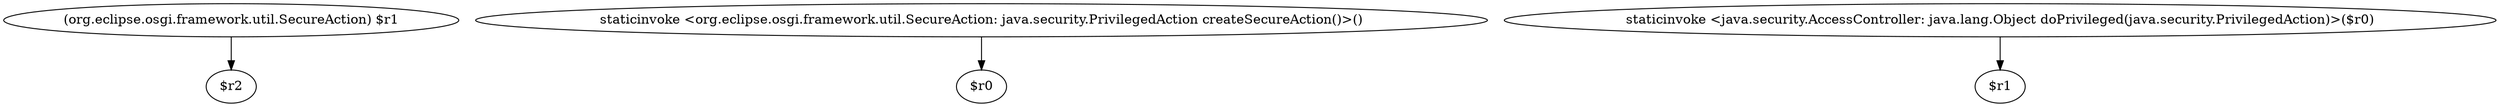 digraph g {
0[label="(org.eclipse.osgi.framework.util.SecureAction) $r1"]
1[label="$r2"]
0->1[label=""]
2[label="staticinvoke <org.eclipse.osgi.framework.util.SecureAction: java.security.PrivilegedAction createSecureAction()>()"]
3[label="$r0"]
2->3[label=""]
4[label="staticinvoke <java.security.AccessController: java.lang.Object doPrivileged(java.security.PrivilegedAction)>($r0)"]
5[label="$r1"]
4->5[label=""]
}